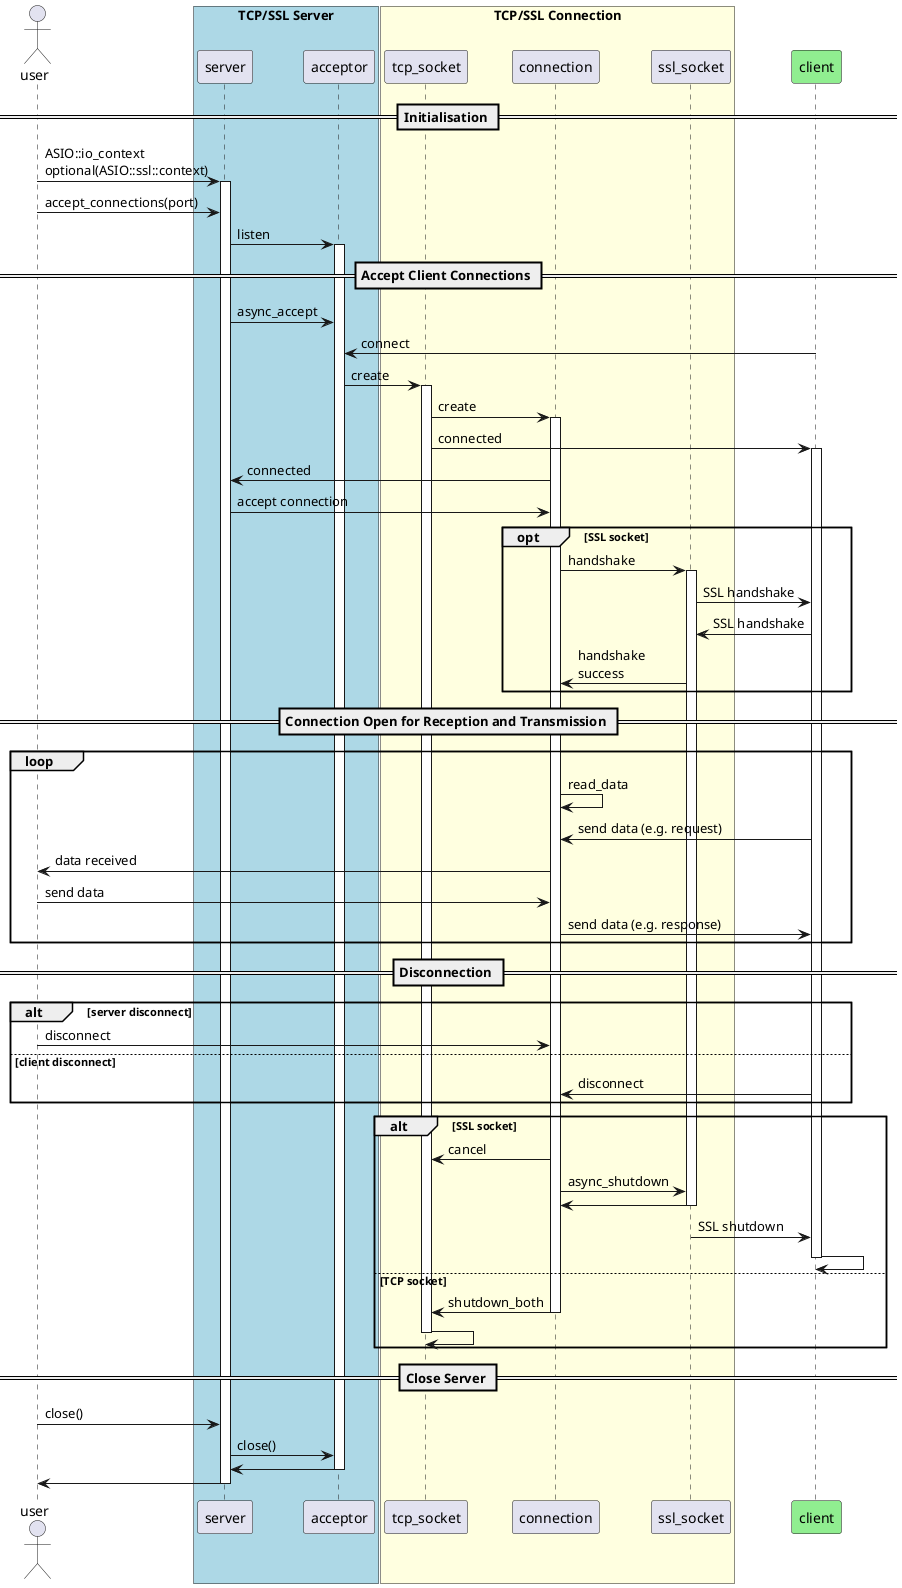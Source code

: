 @startuml

'Copyright (c) 2013-2024 Ken Barker

' title Server Connection Sequence

actor user

box "TCP/SSL Server" #LightBlue
    participant server
    participant acceptor
end box

box "TCP/SSL Connection" #LightYellow
    participant tcp_socket
    participant connection
    participant ssl_socket
end box

participant client #LightGreen

== Initialisation ==

user -> server ++ : ASIO::io_context\noptional(ASIO::ssl::context)

user -> server : accept_connections(port)
server -> acceptor ++ : listen

== Accept Client Connections ==

server -> acceptor : async_accept

acceptor <- client : connect
acceptor -> tcp_socket ++ : create
tcp_socket -> connection ++ : create
tcp_socket -> client ++ : connected


server <- connection : connected
server -> connection : accept connection

opt SSL socket
    connection -> ssl_socket ++ : handshake
    ssl_socket -> client : SSL handshake
    ssl_socket <- client : SSL handshake
    connection <- ssl_socket : handshake\nsuccess
end

== Connection Open for Reception and Transmission ==

loop
    connection -> connection : read_data
    connection <- client : send data (e.g. request)
    user <- connection : data received

    user -> connection : send data
    connection -> client : send data (e.g. response)
end

== Disconnection ==

alt server disconnect
    user -> connection : disconnect
else client disconnect
    connection <- client : disconnect
end

alt SSL socket
    tcp_socket <- connection : cancel
    connection -> ssl_socket : async_shutdown
    ssl_socket -> connection --
    ssl_socket -> client -- : SSL shutdown
    client -> client --
else TCP socket
    tcp_socket <- connection -- : shutdown_both
    tcp_socket -> tcp_socket --
end

== Close Server ==

user -> server : close()
server -> acceptor : close()
server <- acceptor --
user <- server --

@enduml